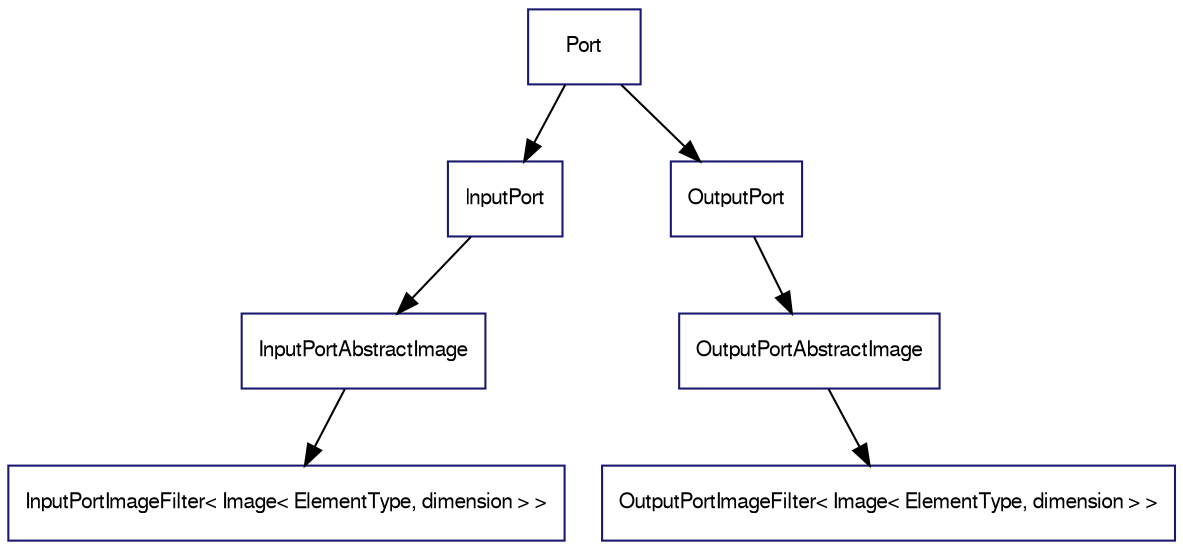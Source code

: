 digraph G
{
  edge [fontname="FreeSans",fontsize=10,labelfontname="FreeSans",labelfontsize=10];
  node [dir=back,color="midnightblue",fontname="FreeSans",fontsize=10,shape=record];
  rankdir=TB;

	InputImagePort [label="InputPortImageFilter\< Image\< ElementType, dimension \> \>"]
	OutputImagePort [label="OutputPortImageFilter\< Image\< ElementType, dimension \> \>"]
	
	Port -> InputPort -> InputPortAbstractImage -> InputImagePort
	Port -> OutputPort -> OutputPortAbstractImage -> OutputImagePort
}
